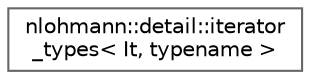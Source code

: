 digraph "类继承关系图"
{
 // LATEX_PDF_SIZE
  bgcolor="transparent";
  edge [fontname=Helvetica,fontsize=10,labelfontname=Helvetica,labelfontsize=10];
  node [fontname=Helvetica,fontsize=10,shape=box,height=0.2,width=0.4];
  rankdir="LR";
  Node0 [id="Node000000",label="nlohmann::detail::iterator\l_types\< It, typename \>",height=0.2,width=0.4,color="grey40", fillcolor="white", style="filled",URL="$structnlohmann_1_1detail_1_1iterator__types.html",tooltip=" "];
}
